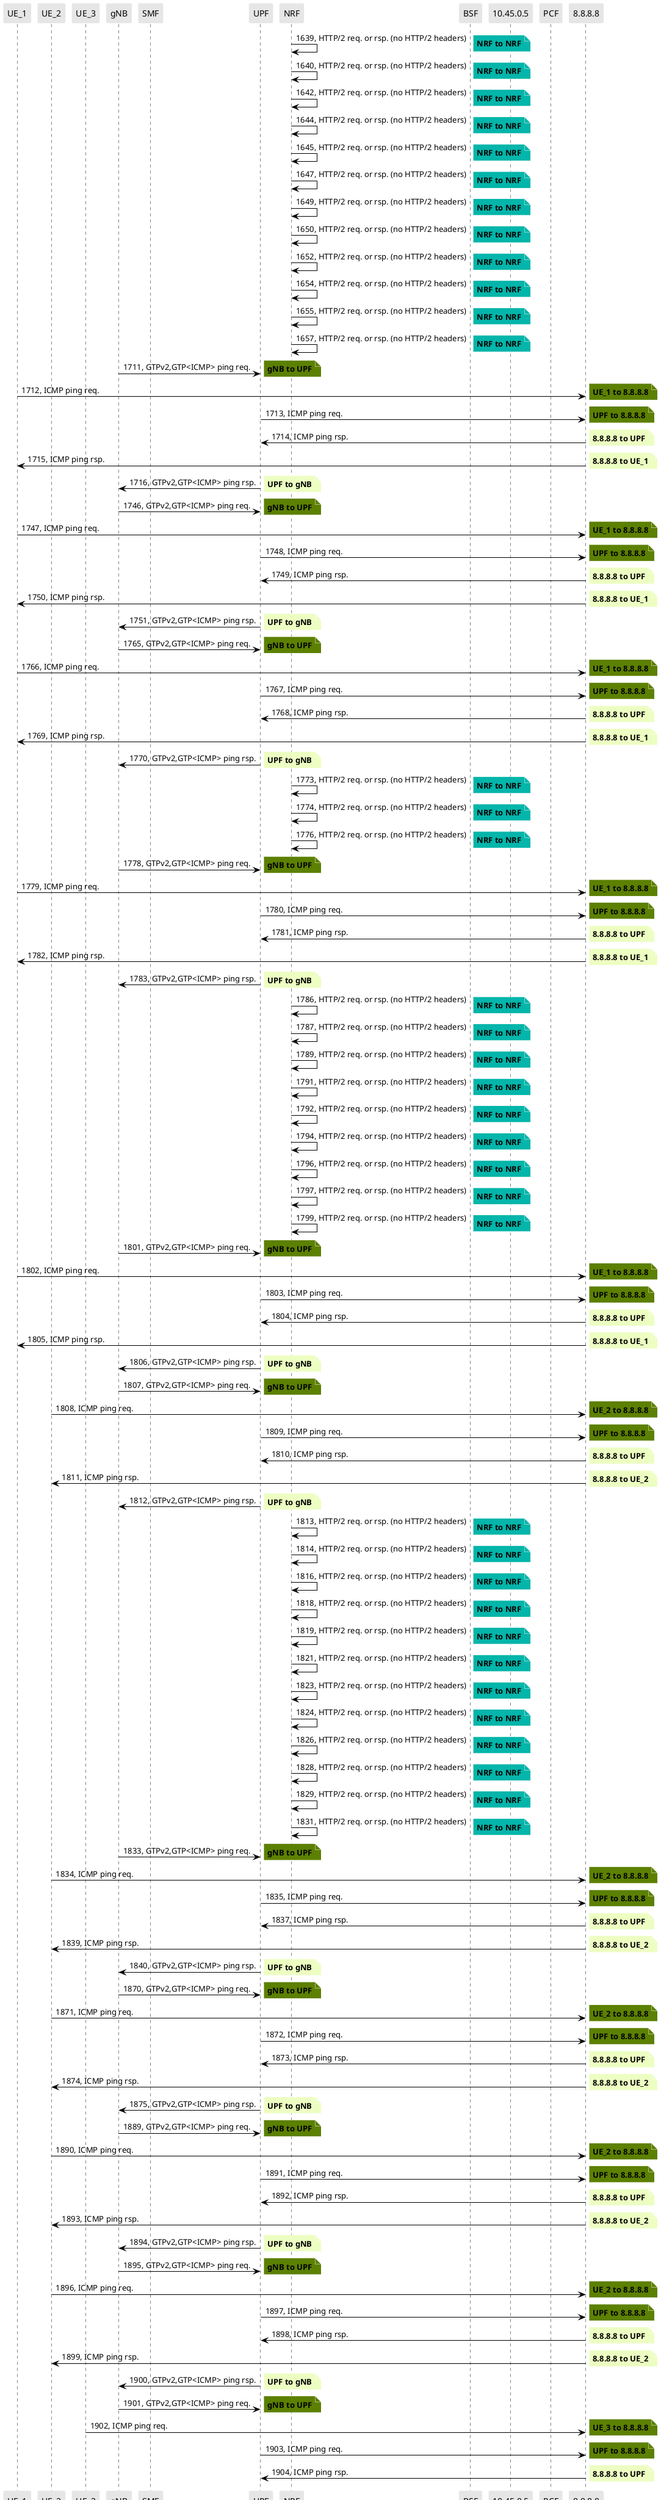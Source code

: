 @startuml
skinparam shadowing false
skinparam NoteBorderColor white
skinparam sequence {
    ArrowColor black
    LifeLineBorderColor black
    LifeLineBackgroundColor black
    ParticipantBorderColor white
    ParticipantBackgroundColor #e6e6e6
}
participant "UE_1"
participant "UE_2"
participant "UE_3"
participant "gNB"
participant "SMF"
participant "UPF"
participant "NRF"
participant "BSF"
participant "10.45.0.5"
participant "PCF"
participant "8.8.8.8"

"NRF" -> "NRF": 1639, HTTP/2 req. or rsp. (no HTTP/2 headers)

note right #03B5AA
**NRF to NRF**
end note

"NRF" -> "NRF": 1640, HTTP/2 req. or rsp. (no HTTP/2 headers)

note right #03B5AA
**NRF to NRF**
end note

"NRF" -> "NRF": 1642, HTTP/2 req. or rsp. (no HTTP/2 headers)

note right #03B5AA
**NRF to NRF**
end note

"NRF" -> "NRF": 1644, HTTP/2 req. or rsp. (no HTTP/2 headers)

note right #03B5AA
**NRF to NRF**
end note

"NRF" -> "NRF": 1645, HTTP/2 req. or rsp. (no HTTP/2 headers)

note right #03B5AA
**NRF to NRF**
end note

"NRF" -> "NRF": 1647, HTTP/2 req. or rsp. (no HTTP/2 headers)

note right #03B5AA
**NRF to NRF**
end note

"NRF" -> "NRF": 1649, HTTP/2 req. or rsp. (no HTTP/2 headers)

note right #03B5AA
**NRF to NRF**
end note

"NRF" -> "NRF": 1650, HTTP/2 req. or rsp. (no HTTP/2 headers)

note right #03B5AA
**NRF to NRF**
end note

"NRF" -> "NRF": 1652, HTTP/2 req. or rsp. (no HTTP/2 headers)

note right #03B5AA
**NRF to NRF**
end note

"NRF" -> "NRF": 1654, HTTP/2 req. or rsp. (no HTTP/2 headers)

note right #03B5AA
**NRF to NRF**
end note

"NRF" -> "NRF": 1655, HTTP/2 req. or rsp. (no HTTP/2 headers)

note right #03B5AA
**NRF to NRF**
end note

"NRF" -> "NRF": 1657, HTTP/2 req. or rsp. (no HTTP/2 headers)

note right #03B5AA
**NRF to NRF**
end note

"gNB" -> "UPF": 1711, GTPv2,GTP<ICMP> ping req.

note right #5C8001
**gNB to UPF**
end note

"UE_1" -> "8.8.8.8": 1712, ICMP ping req.

note right #5C8001
**UE_1 to 8.8.8.8**
end note

"UPF" -> "8.8.8.8": 1713, ICMP ping req.

note right #5C8001
**UPF to 8.8.8.8**
end note

"8.8.8.8" -> "UPF": 1714, ICMP ping rsp.

note right #EDFEC2
**8.8.8.8 to UPF**
end note

"8.8.8.8" -> "UE_1": 1715, ICMP ping rsp.

note right #EDFEC2
**8.8.8.8 to UE_1**
end note

"UPF" -> "gNB": 1716, GTPv2,GTP<ICMP> ping rsp.

note right #EDFEC2
**UPF to gNB**
end note

"gNB" -> "UPF": 1746, GTPv2,GTP<ICMP> ping req.

note right #5C8001
**gNB to UPF**
end note

"UE_1" -> "8.8.8.8": 1747, ICMP ping req.

note right #5C8001
**UE_1 to 8.8.8.8**
end note

"UPF" -> "8.8.8.8": 1748, ICMP ping req.

note right #5C8001
**UPF to 8.8.8.8**
end note

"8.8.8.8" -> "UPF": 1749, ICMP ping rsp.

note right #EDFEC2
**8.8.8.8 to UPF**
end note

"8.8.8.8" -> "UE_1": 1750, ICMP ping rsp.

note right #EDFEC2
**8.8.8.8 to UE_1**
end note

"UPF" -> "gNB": 1751, GTPv2,GTP<ICMP> ping rsp.

note right #EDFEC2
**UPF to gNB**
end note

"gNB" -> "UPF": 1765, GTPv2,GTP<ICMP> ping req.

note right #5C8001
**gNB to UPF**
end note

"UE_1" -> "8.8.8.8": 1766, ICMP ping req.

note right #5C8001
**UE_1 to 8.8.8.8**
end note

"UPF" -> "8.8.8.8": 1767, ICMP ping req.

note right #5C8001
**UPF to 8.8.8.8**
end note

"8.8.8.8" -> "UPF": 1768, ICMP ping rsp.

note right #EDFEC2
**8.8.8.8 to UPF**
end note

"8.8.8.8" -> "UE_1": 1769, ICMP ping rsp.

note right #EDFEC2
**8.8.8.8 to UE_1**
end note

"UPF" -> "gNB": 1770, GTPv2,GTP<ICMP> ping rsp.

note right #EDFEC2
**UPF to gNB**
end note

"NRF" -> "NRF": 1773, HTTP/2 req. or rsp. (no HTTP/2 headers)

note right #03B5AA
**NRF to NRF**
end note

"NRF" -> "NRF": 1774, HTTP/2 req. or rsp. (no HTTP/2 headers)

note right #03B5AA
**NRF to NRF**
end note

"NRF" -> "NRF": 1776, HTTP/2 req. or rsp. (no HTTP/2 headers)

note right #03B5AA
**NRF to NRF**
end note

"gNB" -> "UPF": 1778, GTPv2,GTP<ICMP> ping req.

note right #5C8001
**gNB to UPF**
end note

"UE_1" -> "8.8.8.8": 1779, ICMP ping req.

note right #5C8001
**UE_1 to 8.8.8.8**
end note

"UPF" -> "8.8.8.8": 1780, ICMP ping req.

note right #5C8001
**UPF to 8.8.8.8**
end note

"8.8.8.8" -> "UPF": 1781, ICMP ping rsp.

note right #EDFEC2
**8.8.8.8 to UPF**
end note

"8.8.8.8" -> "UE_1": 1782, ICMP ping rsp.

note right #EDFEC2
**8.8.8.8 to UE_1**
end note

"UPF" -> "gNB": 1783, GTPv2,GTP<ICMP> ping rsp.

note right #EDFEC2
**UPF to gNB**
end note

"NRF" -> "NRF": 1786, HTTP/2 req. or rsp. (no HTTP/2 headers)

note right #03B5AA
**NRF to NRF**
end note

"NRF" -> "NRF": 1787, HTTP/2 req. or rsp. (no HTTP/2 headers)

note right #03B5AA
**NRF to NRF**
end note

"NRF" -> "NRF": 1789, HTTP/2 req. or rsp. (no HTTP/2 headers)

note right #03B5AA
**NRF to NRF**
end note

"NRF" -> "NRF": 1791, HTTP/2 req. or rsp. (no HTTP/2 headers)

note right #03B5AA
**NRF to NRF**
end note

"NRF" -> "NRF": 1792, HTTP/2 req. or rsp. (no HTTP/2 headers)

note right #03B5AA
**NRF to NRF**
end note

"NRF" -> "NRF": 1794, HTTP/2 req. or rsp. (no HTTP/2 headers)

note right #03B5AA
**NRF to NRF**
end note

"NRF" -> "NRF": 1796, HTTP/2 req. or rsp. (no HTTP/2 headers)

note right #03B5AA
**NRF to NRF**
end note

"NRF" -> "NRF": 1797, HTTP/2 req. or rsp. (no HTTP/2 headers)

note right #03B5AA
**NRF to NRF**
end note

"NRF" -> "NRF": 1799, HTTP/2 req. or rsp. (no HTTP/2 headers)

note right #03B5AA
**NRF to NRF**
end note

"gNB" -> "UPF": 1801, GTPv2,GTP<ICMP> ping req.

note right #5C8001
**gNB to UPF**
end note

"UE_1" -> "8.8.8.8": 1802, ICMP ping req.

note right #5C8001
**UE_1 to 8.8.8.8**
end note

"UPF" -> "8.8.8.8": 1803, ICMP ping req.

note right #5C8001
**UPF to 8.8.8.8**
end note

"8.8.8.8" -> "UPF": 1804, ICMP ping rsp.

note right #EDFEC2
**8.8.8.8 to UPF**
end note

"8.8.8.8" -> "UE_1": 1805, ICMP ping rsp.

note right #EDFEC2
**8.8.8.8 to UE_1**
end note

"UPF" -> "gNB": 1806, GTPv2,GTP<ICMP> ping rsp.

note right #EDFEC2
**UPF to gNB**
end note

"gNB" -> "UPF": 1807, GTPv2,GTP<ICMP> ping req.

note right #5C8001
**gNB to UPF**
end note

"UE_2" -> "8.8.8.8": 1808, ICMP ping req.

note right #5C8001
**UE_2 to 8.8.8.8**
end note

"UPF" -> "8.8.8.8": 1809, ICMP ping req.

note right #5C8001
**UPF to 8.8.8.8**
end note

"8.8.8.8" -> "UPF": 1810, ICMP ping rsp.

note right #EDFEC2
**8.8.8.8 to UPF**
end note

"8.8.8.8" -> "UE_2": 1811, ICMP ping rsp.

note right #EDFEC2
**8.8.8.8 to UE_2**
end note

"UPF" -> "gNB": 1812, GTPv2,GTP<ICMP> ping rsp.

note right #EDFEC2
**UPF to gNB**
end note

"NRF" -> "NRF": 1813, HTTP/2 req. or rsp. (no HTTP/2 headers)

note right #03B5AA
**NRF to NRF**
end note

"NRF" -> "NRF": 1814, HTTP/2 req. or rsp. (no HTTP/2 headers)

note right #03B5AA
**NRF to NRF**
end note

"NRF" -> "NRF": 1816, HTTP/2 req. or rsp. (no HTTP/2 headers)

note right #03B5AA
**NRF to NRF**
end note

"NRF" -> "NRF": 1818, HTTP/2 req. or rsp. (no HTTP/2 headers)

note right #03B5AA
**NRF to NRF**
end note

"NRF" -> "NRF": 1819, HTTP/2 req. or rsp. (no HTTP/2 headers)

note right #03B5AA
**NRF to NRF**
end note

"NRF" -> "NRF": 1821, HTTP/2 req. or rsp. (no HTTP/2 headers)

note right #03B5AA
**NRF to NRF**
end note

"NRF" -> "NRF": 1823, HTTP/2 req. or rsp. (no HTTP/2 headers)

note right #03B5AA
**NRF to NRF**
end note

"NRF" -> "NRF": 1824, HTTP/2 req. or rsp. (no HTTP/2 headers)

note right #03B5AA
**NRF to NRF**
end note

"NRF" -> "NRF": 1826, HTTP/2 req. or rsp. (no HTTP/2 headers)

note right #03B5AA
**NRF to NRF**
end note

"NRF" -> "NRF": 1828, HTTP/2 req. or rsp. (no HTTP/2 headers)

note right #03B5AA
**NRF to NRF**
end note

"NRF" -> "NRF": 1829, HTTP/2 req. or rsp. (no HTTP/2 headers)

note right #03B5AA
**NRF to NRF**
end note

"NRF" -> "NRF": 1831, HTTP/2 req. or rsp. (no HTTP/2 headers)

note right #03B5AA
**NRF to NRF**
end note

"gNB" -> "UPF": 1833, GTPv2,GTP<ICMP> ping req.

note right #5C8001
**gNB to UPF**
end note

"UE_2" -> "8.8.8.8": 1834, ICMP ping req.

note right #5C8001
**UE_2 to 8.8.8.8**
end note

"UPF" -> "8.8.8.8": 1835, ICMP ping req.

note right #5C8001
**UPF to 8.8.8.8**
end note

"8.8.8.8" -> "UPF": 1837, ICMP ping rsp.

note right #EDFEC2
**8.8.8.8 to UPF**
end note

"8.8.8.8" -> "UE_2": 1839, ICMP ping rsp.

note right #EDFEC2
**8.8.8.8 to UE_2**
end note

"UPF" -> "gNB": 1840, GTPv2,GTP<ICMP> ping rsp.

note right #EDFEC2
**UPF to gNB**
end note

"gNB" -> "UPF": 1870, GTPv2,GTP<ICMP> ping req.

note right #5C8001
**gNB to UPF**
end note

"UE_2" -> "8.8.8.8": 1871, ICMP ping req.

note right #5C8001
**UE_2 to 8.8.8.8**
end note

"UPF" -> "8.8.8.8": 1872, ICMP ping req.

note right #5C8001
**UPF to 8.8.8.8**
end note

"8.8.8.8" -> "UPF": 1873, ICMP ping rsp.

note right #EDFEC2
**8.8.8.8 to UPF**
end note

"8.8.8.8" -> "UE_2": 1874, ICMP ping rsp.

note right #EDFEC2
**8.8.8.8 to UE_2**
end note

"UPF" -> "gNB": 1875, GTPv2,GTP<ICMP> ping rsp.

note right #EDFEC2
**UPF to gNB**
end note

"gNB" -> "UPF": 1889, GTPv2,GTP<ICMP> ping req.

note right #5C8001
**gNB to UPF**
end note

"UE_2" -> "8.8.8.8": 1890, ICMP ping req.

note right #5C8001
**UE_2 to 8.8.8.8**
end note

"UPF" -> "8.8.8.8": 1891, ICMP ping req.

note right #5C8001
**UPF to 8.8.8.8**
end note

"8.8.8.8" -> "UPF": 1892, ICMP ping rsp.

note right #EDFEC2
**8.8.8.8 to UPF**
end note

"8.8.8.8" -> "UE_2": 1893, ICMP ping rsp.

note right #EDFEC2
**8.8.8.8 to UE_2**
end note

"UPF" -> "gNB": 1894, GTPv2,GTP<ICMP> ping rsp.

note right #EDFEC2
**UPF to gNB**
end note

"gNB" -> "UPF": 1895, GTPv2,GTP<ICMP> ping req.

note right #5C8001
**gNB to UPF**
end note

"UE_2" -> "8.8.8.8": 1896, ICMP ping req.

note right #5C8001
**UE_2 to 8.8.8.8**
end note

"UPF" -> "8.8.8.8": 1897, ICMP ping req.

note right #5C8001
**UPF to 8.8.8.8**
end note

"8.8.8.8" -> "UPF": 1898, ICMP ping rsp.

note right #EDFEC2
**8.8.8.8 to UPF**
end note

"8.8.8.8" -> "UE_2": 1899, ICMP ping rsp.

note right #EDFEC2
**8.8.8.8 to UE_2**
end note

"UPF" -> "gNB": 1900, GTPv2,GTP<ICMP> ping rsp.

note right #EDFEC2
**UPF to gNB**
end note

"gNB" -> "UPF": 1901, GTPv2,GTP<ICMP> ping req.

note right #5C8001
**gNB to UPF**
end note

"UE_3" -> "8.8.8.8": 1902, ICMP ping req.

note right #5C8001
**UE_3 to 8.8.8.8**
end note

"UPF" -> "8.8.8.8": 1903, ICMP ping req.

note right #5C8001
**UPF to 8.8.8.8**
end note

"8.8.8.8" -> "UPF": 1904, ICMP ping rsp.

note right #EDFEC2
**8.8.8.8 to UPF**
end note

@enduml
